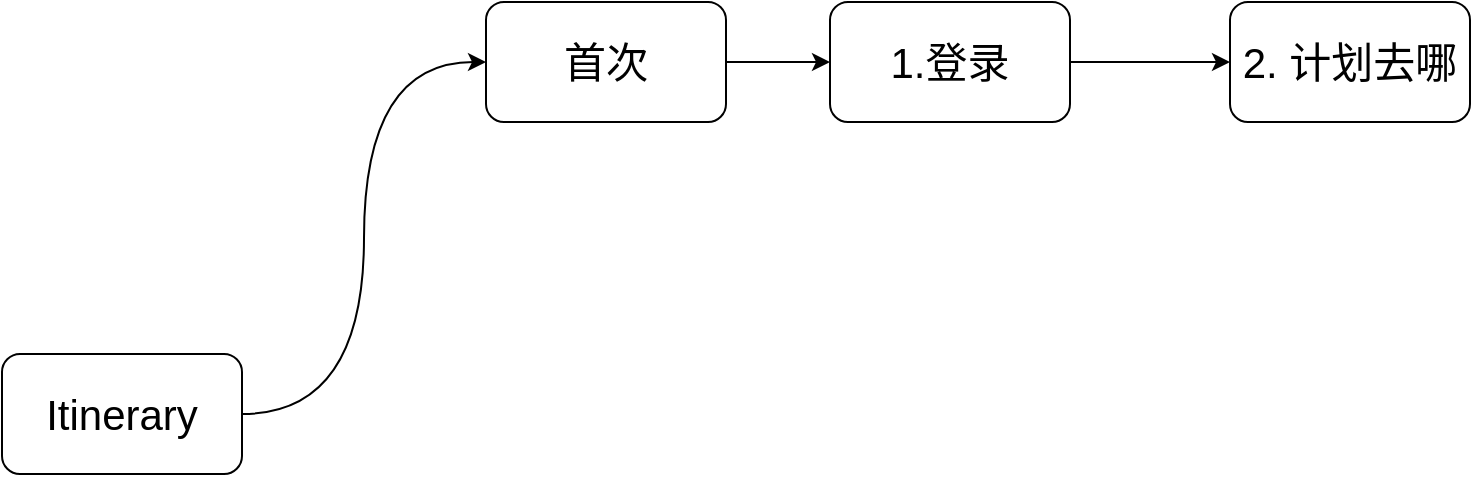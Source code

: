 <mxfile version="24.4.0" type="github">
  <diagram name="Page-1" id="_xi6Wx_7S5UfhA1Rrceh">
    <mxGraphModel dx="2758" dy="1239" grid="0" gridSize="10" guides="1" tooltips="1" connect="1" arrows="1" fold="1" page="0" pageScale="1" pageWidth="827" pageHeight="1169" math="0" shadow="0">
      <root>
        <mxCell id="0" />
        <mxCell id="1" parent="0" />
        <mxCell id="cBgklGd9g9aZScbTZ4iY-3" value="" style="edgeStyle=orthogonalEdgeStyle;rounded=0;orthogonalLoop=1;jettySize=auto;html=1;curved=1;entryX=0;entryY=0.5;entryDx=0;entryDy=0;" edge="1" parent="1" source="cBgklGd9g9aZScbTZ4iY-1" target="cBgklGd9g9aZScbTZ4iY-2">
          <mxGeometry relative="1" as="geometry" />
        </mxCell>
        <mxCell id="cBgklGd9g9aZScbTZ4iY-1" value="Itinerary" style="rounded=1;whiteSpace=wrap;html=1;fontSize=21;" vertex="1" parent="1">
          <mxGeometry x="-157" y="402" width="120" height="60" as="geometry" />
        </mxCell>
        <mxCell id="cBgklGd9g9aZScbTZ4iY-5" value="" style="edgeStyle=orthogonalEdgeStyle;rounded=0;orthogonalLoop=1;jettySize=auto;html=1;" edge="1" parent="1" source="cBgklGd9g9aZScbTZ4iY-2" target="cBgklGd9g9aZScbTZ4iY-4">
          <mxGeometry relative="1" as="geometry" />
        </mxCell>
        <mxCell id="cBgklGd9g9aZScbTZ4iY-2" value="首次" style="whiteSpace=wrap;html=1;fontSize=21;rounded=1;" vertex="1" parent="1">
          <mxGeometry x="85" y="226" width="120" height="60" as="geometry" />
        </mxCell>
        <mxCell id="cBgklGd9g9aZScbTZ4iY-7" value="" style="edgeStyle=orthogonalEdgeStyle;rounded=0;orthogonalLoop=1;jettySize=auto;html=1;" edge="1" parent="1" source="cBgklGd9g9aZScbTZ4iY-4" target="cBgklGd9g9aZScbTZ4iY-6">
          <mxGeometry relative="1" as="geometry" />
        </mxCell>
        <mxCell id="cBgklGd9g9aZScbTZ4iY-4" value="1.登录" style="whiteSpace=wrap;html=1;fontSize=21;rounded=1;" vertex="1" parent="1">
          <mxGeometry x="257" y="226" width="120" height="60" as="geometry" />
        </mxCell>
        <mxCell id="cBgklGd9g9aZScbTZ4iY-6" value="2. 计划去哪" style="whiteSpace=wrap;html=1;fontSize=21;rounded=1;" vertex="1" parent="1">
          <mxGeometry x="457" y="226" width="120" height="60" as="geometry" />
        </mxCell>
      </root>
    </mxGraphModel>
  </diagram>
</mxfile>
